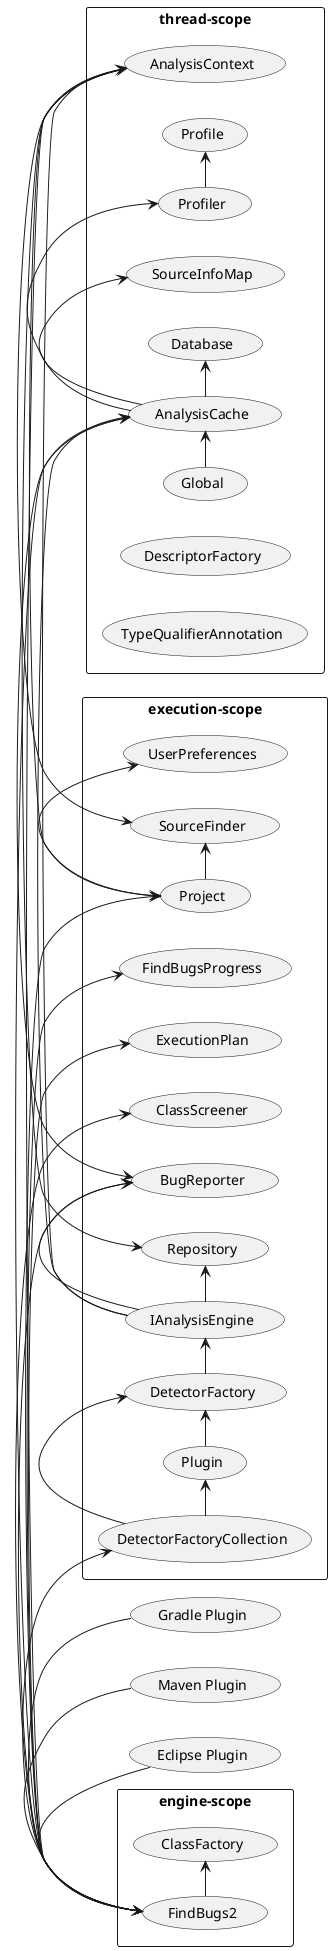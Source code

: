 @startuml
left to right direction
rectangle engine-scope {
  (FindBugs2) -> (ClassFactory)
}
(Eclipse Plugin) -> FindBugs2
(Maven Plugin) -> FindBugs2
(Gradle Plugin) -> FindBugs2
rectangle execution-scope {
  FindBugs2 -> (Project)
  FindBugs2 -> (BugReporter)
  FindBugs2 -> (FindBugsProgress)
  FindBugs2 -> (ExecutionPlan)
  FindBugs2 -> (ClassScreener)
  FindBugs2 -> (DetectorFactoryCollection)
  Project -> (UserPreferences)
  Project -> (SourceFinder)
  (DetectorFactory) -> (IAnalysisEngine)
  IAnalysisEngine -> BugReporter
  (Plugin) -> DetectorFactory
  DetectorFactoryCollection -> DetectorFactory
  DetectorFactoryCollection -> Plugin
  IAnalysisEngine -> (Repository)
}
rectangle thread-scope {
  (AnalysisCache) -> (Profiler)
  Profiler -> (Profile)
  FindBugs2 -> (AnalysisContext)
  AnalysisContext -> (Repository)
  AnalysisContext -> Project
  IAnalysisEngine -> AnalysisContext
  AnalysisContext -> SourceFinder
  FindBugs2 -> (AnalysisCache)
  (Global) -> AnalysisCache
  IAnalysisEngine -> AnalysisCache
  AnalysisCache -> (BugReporter)
  AnalysisCache -> (SourceInfoMap)
  AnalysisCache -> (Database)
  (DescriptorFactory)
  (TypeQualifierAnnotation)
}
@enduml
